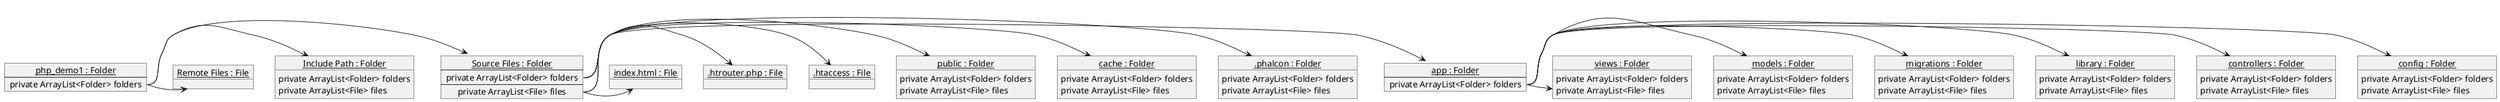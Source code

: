 @startuml

object "<u>.htaccess : File</u>" as htaccess

object "<u>.htrouter.php : File</u>" as htrouter_php

object "<u>index.html : File</u>" as index_html

object "<u>Remote Files : File</u>" as remoteFiles

object "<u>Include Path : Folder</u>" as includePath{
    private ArrayList<Folder> folders
    private ArrayList<File> files
}

object "<u>.phalcon : Folder</u>" as phalcon{
    private ArrayList<Folder> folders
    private ArrayList<File> files
}

object "<u>config : Folder</u>" as config{
    private ArrayList<Folder> folders
    private ArrayList<File> files
}

object "<u>controllers : Folder</u>" as controllers{
    private ArrayList<Folder> folders
    private ArrayList<File> files
}

object "<u>library : Folder</u>" as library{
    private ArrayList<Folder> folders
    private ArrayList<File> files
}

object "<u>migrations : Folder</u>" as migrations{
    private ArrayList<Folder> folders
    private ArrayList<File> files
}

object "<u>models : Folder</u>" as models{
    private ArrayList<Folder> folders
    private ArrayList<File> files
}

object "<u>views : Folder</u>" as views{
    private ArrayList<Folder> folders
    private ArrayList<File> files
}

object "<u>cache : Folder</u>" as cache{
    private ArrayList<Folder> folders
    private ArrayList<File> files
}

object "<u>public : Folder</u>" as public{
    private ArrayList<Folder> folders
    private ArrayList<File> files
}

map "<u>app : Folder</u>" as app{
    private ArrayList<Folder> folders *-> config
    private ArrayList<Folder> folders *-> controllers
    private ArrayList<Folder> folders *-> library
    private ArrayList<Folder> folders *-> migrations
    private ArrayList<Folder> folders *-> models
    private ArrayList<Folder> folders *-> views
}

map "<u>Source Files : Folder</u>" as sourceFiles{
    private ArrayList<Folder> folders *-> phalcon
    private ArrayList<Folder> folders *-> app
    private ArrayList<Folder> folders *-> cache
    private ArrayList<Folder> folders *-> public
    private ArrayList<File> files *-> htaccess
    private ArrayList<File> files *-> htrouter_php
    private ArrayList<File> files *-> index_html
}

map "<u>php_demo1 : Folder</u>" as php_demo1{
    private ArrayList<Folder> folders *-> sourceFiles
    private ArrayList<Folder> folders *-> includePath
    private ArrayList<Folder> folders *-> remoteFiles
}
@enduml